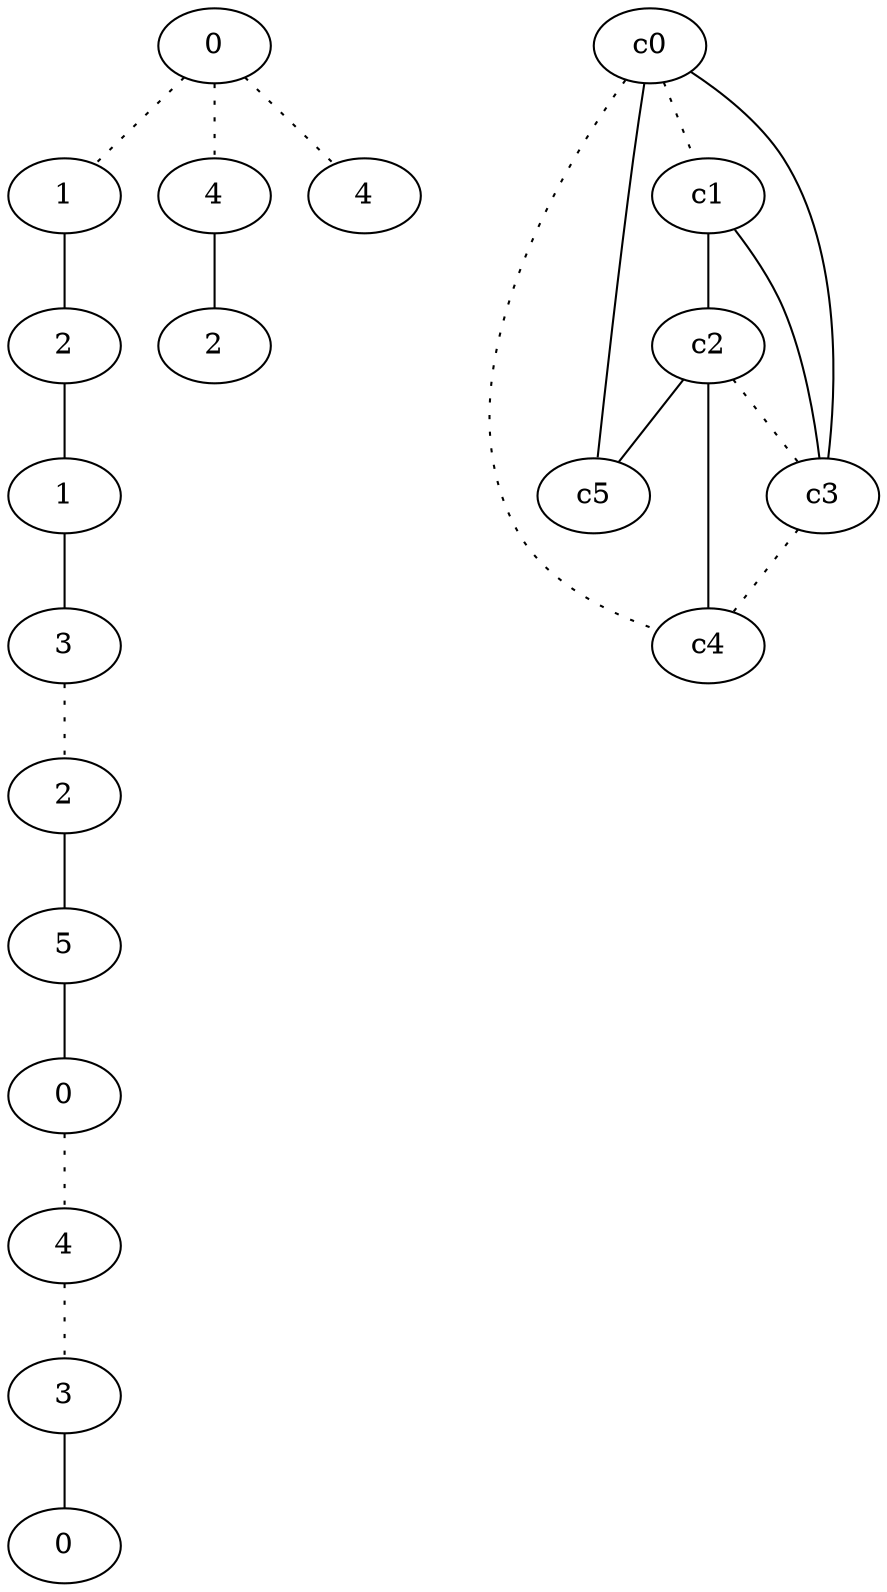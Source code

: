 graph {
a0[label=0];
a1[label=1];
a2[label=2];
a3[label=1];
a4[label=3];
a5[label=2];
a6[label=5];
a7[label=0];
a8[label=4];
a9[label=3];
a10[label=0];
a11[label=4];
a12[label=2];
a13[label=4];
a0 -- a1 [style=dotted];
a0 -- a11 [style=dotted];
a0 -- a13 [style=dotted];
a1 -- a2;
a2 -- a3;
a3 -- a4;
a4 -- a5 [style=dotted];
a5 -- a6;
a6 -- a7;
a7 -- a8 [style=dotted];
a8 -- a9 [style=dotted];
a9 -- a10;
a11 -- a12;
c0 -- c1 [style=dotted];
c0 -- c3;
c0 -- c4 [style=dotted];
c0 -- c5;
c1 -- c2;
c1 -- c3;
c2 -- c3 [style=dotted];
c2 -- c4;
c2 -- c5;
c3 -- c4 [style=dotted];
}
